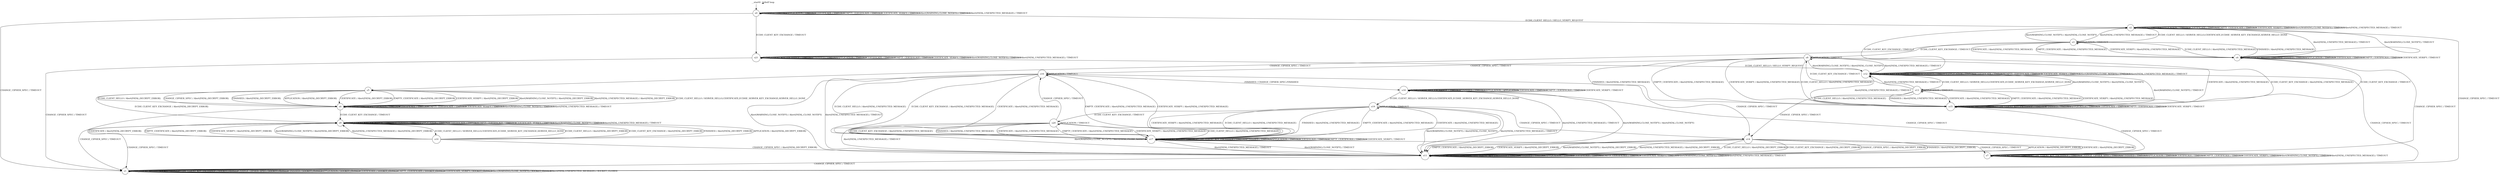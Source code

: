 digraph g {
	graph [name=g];
	s0	[label=s0,
		shape=circle];
	s0 -> s0	[key=0,
		label="FINISHED / TIMEOUT"];
	s0 -> s0	[key=1,
		label="APPLICATION / TIMEOUT"];
	s0 -> s0	[key=2,
		label="CERTIFICATE / TIMEOUT"];
	s0 -> s0	[key=3,
		label="EMPTY_CERTIFICATE / TIMEOUT"];
	s0 -> s0	[key=4,
		label="CERTIFICATE_VERIFY / TIMEOUT"];
	s0 -> s0	[key=5,
		label="Alert(WARNING,CLOSE_NOTIFY) / TIMEOUT"];
	s0 -> s0	[key=6,
		label="Alert(FATAL,UNEXPECTED_MESSAGE) / TIMEOUT"];
	s1	[label=s1,
		shape=circle];
	s0 -> s1	[key=0,
		label="CHANGE_CIPHER_SPEC / TIMEOUT"];
	s2	[label=s2,
		shape=circle];
	s0 -> s2	[key=0,
		label="ECDH_CLIENT_HELLO / HELLO_VERIFY_REQUEST"];
	s21	[label=s21,
		shape=circle];
	s0 -> s21	[key=0,
		label="ECDH_CLIENT_KEY_EXCHANGE / TIMEOUT"];
	s1 -> s1	[key=0,
		label="ECDH_CLIENT_HELLO / SOCKET_CLOSED"];
	s1 -> s1	[key=1,
		label="ECDH_CLIENT_KEY_EXCHANGE / SOCKET_CLOSED"];
	s1 -> s1	[key=2,
		label="CHANGE_CIPHER_SPEC / SOCKET_CLOSED"];
	s1 -> s1	[key=3,
		label="FINISHED / SOCKET_CLOSED"];
	s1 -> s1	[key=4,
		label="APPLICATION / SOCKET_CLOSED"];
	s1 -> s1	[key=5,
		label="CERTIFICATE / SOCKET_CLOSED"];
	s1 -> s1	[key=6,
		label="EMPTY_CERTIFICATE / SOCKET_CLOSED"];
	s1 -> s1	[key=7,
		label="CERTIFICATE_VERIFY / SOCKET_CLOSED"];
	s1 -> s1	[key=8,
		label="Alert(WARNING,CLOSE_NOTIFY) / SOCKET_CLOSED"];
	s1 -> s1	[key=9,
		label="Alert(FATAL,UNEXPECTED_MESSAGE) / SOCKET_CLOSED"];
	s2 -> s1	[key=0,
		label="CHANGE_CIPHER_SPEC / TIMEOUT"];
	s2 -> s2	[key=0,
		label="FINISHED / TIMEOUT"];
	s2 -> s2	[key=1,
		label="APPLICATION / TIMEOUT"];
	s2 -> s2	[key=2,
		label="CERTIFICATE / TIMEOUT"];
	s2 -> s2	[key=3,
		label="EMPTY_CERTIFICATE / TIMEOUT"];
	s2 -> s2	[key=4,
		label="CERTIFICATE_VERIFY / TIMEOUT"];
	s2 -> s2	[key=5,
		label="Alert(WARNING,CLOSE_NOTIFY) / TIMEOUT"];
	s2 -> s2	[key=6,
		label="Alert(FATAL,UNEXPECTED_MESSAGE) / TIMEOUT"];
	s3	[label=s3,
		shape=circle];
	s2 -> s3	[key=0,
		label="ECDH_CLIENT_HELLO / SERVER_HELLO,CERTIFICATE,ECDHE_SERVER_KEY_EXCHANGE,SERVER_HELLO_DONE"];
	s12	[label=s12,
		shape=circle];
	s2 -> s12	[key=0,
		label="ECDH_CLIENT_KEY_EXCHANGE / TIMEOUT"];
	s3 -> s2	[key=0,
		label="Alert(WARNING,CLOSE_NOTIFY) / Alert(FATAL,CLOSE_NOTIFY)"];
	s3 -> s2	[key=1,
		label="Alert(FATAL,UNEXPECTED_MESSAGE) / TIMEOUT"];
	s3 -> s3	[key=0,
		label="APPLICATION / TIMEOUT"];
	s4	[label=s4,
		shape=circle];
	s3 -> s4	[key=0,
		label="ECDH_CLIENT_HELLO / Alert(FATAL,UNEXPECTED_MESSAGE)"];
	s3 -> s4	[key=1,
		label="FINISHED / Alert(FATAL,UNEXPECTED_MESSAGE)"];
	s3 -> s4	[key=2,
		label="CERTIFICATE / Alert(FATAL,UNEXPECTED_MESSAGE)"];
	s3 -> s4	[key=3,
		label="EMPTY_CERTIFICATE / Alert(FATAL,UNEXPECTED_MESSAGE)"];
	s3 -> s4	[key=4,
		label="CERTIFICATE_VERIFY / Alert(FATAL,UNEXPECTED_MESSAGE)"];
	s5	[label=s5,
		shape=circle];
	s3 -> s5	[key=0,
		label="CHANGE_CIPHER_SPEC / TIMEOUT"];
	s8	[label=s8,
		shape=circle];
	s3 -> s8	[key=0,
		label="ECDH_CLIENT_KEY_EXCHANGE / TIMEOUT"];
	s4 -> s2	[key=0,
		label="Alert(WARNING,CLOSE_NOTIFY) / TIMEOUT"];
	s4 -> s2	[key=1,
		label="Alert(FATAL,UNEXPECTED_MESSAGE) / TIMEOUT"];
	s4 -> s4	[key=0,
		label="ECDH_CLIENT_HELLO / TIMEOUT"];
	s4 -> s4	[key=1,
		label="FINISHED / TIMEOUT"];
	s4 -> s4	[key=2,
		label="APPLICATION / TIMEOUT"];
	s4 -> s4	[key=3,
		label="CERTIFICATE / TIMEOUT"];
	s4 -> s4	[key=4,
		label="EMPTY_CERTIFICATE / TIMEOUT"];
	s4 -> s4	[key=5,
		label="CERTIFICATE_VERIFY / TIMEOUT"];
	s7	[label=s7,
		shape=circle];
	s4 -> s7	[key=0,
		label="CHANGE_CIPHER_SPEC / TIMEOUT"];
	s15	[label=s15,
		shape=circle];
	s4 -> s15	[key=0,
		label="ECDH_CLIENT_KEY_EXCHANGE / TIMEOUT"];
	s6	[label=s6,
		shape=circle];
	s5 -> s6	[key=0,
		label="ECDH_CLIENT_HELLO / Alert(FATAL,DECRYPT_ERROR)"];
	s5 -> s6	[key=1,
		label="CHANGE_CIPHER_SPEC / Alert(FATAL,DECRYPT_ERROR)"];
	s5 -> s6	[key=2,
		label="FINISHED / Alert(FATAL,DECRYPT_ERROR)"];
	s5 -> s6	[key=3,
		label="APPLICATION / Alert(FATAL,DECRYPT_ERROR)"];
	s5 -> s6	[key=4,
		label="CERTIFICATE / Alert(FATAL,DECRYPT_ERROR)"];
	s5 -> s6	[key=5,
		label="EMPTY_CERTIFICATE / Alert(FATAL,DECRYPT_ERROR)"];
	s5 -> s6	[key=6,
		label="CERTIFICATE_VERIFY / Alert(FATAL,DECRYPT_ERROR)"];
	s5 -> s6	[key=7,
		label="Alert(WARNING,CLOSE_NOTIFY) / Alert(FATAL,DECRYPT_ERROR)"];
	s5 -> s6	[key=8,
		label="Alert(FATAL,UNEXPECTED_MESSAGE) / Alert(FATAL,DECRYPT_ERROR)"];
	s9	[label=s9,
		shape=circle];
	s5 -> s9	[key=0,
		label="ECDH_CLIENT_KEY_EXCHANGE / Alert(FATAL,DECRYPT_ERROR)"];
	s6 -> s1	[key=0,
		label="CHANGE_CIPHER_SPEC / TIMEOUT"];
	s6 -> s5	[key=0,
		label="ECDH_CLIENT_HELLO / SERVER_HELLO,CERTIFICATE,ECDHE_SERVER_KEY_EXCHANGE,SERVER_HELLO_DONE"];
	s6 -> s6	[key=0,
		label="FINISHED / TIMEOUT"];
	s6 -> s6	[key=1,
		label="APPLICATION / TIMEOUT"];
	s6 -> s6	[key=2,
		label="CERTIFICATE / TIMEOUT"];
	s6 -> s6	[key=3,
		label="EMPTY_CERTIFICATE / TIMEOUT"];
	s6 -> s6	[key=4,
		label="CERTIFICATE_VERIFY / TIMEOUT"];
	s6 -> s6	[key=5,
		label="Alert(WARNING,CLOSE_NOTIFY) / TIMEOUT"];
	s6 -> s6	[key=6,
		label="Alert(FATAL,UNEXPECTED_MESSAGE) / TIMEOUT"];
	s6 -> s9	[key=0,
		label="ECDH_CLIENT_KEY_EXCHANGE / TIMEOUT"];
	s7 -> s7	[key=0,
		label="ECDH_CLIENT_HELLO / TIMEOUT"];
	s7 -> s7	[key=1,
		label="ECDH_CLIENT_KEY_EXCHANGE / TIMEOUT"];
	s7 -> s7	[key=2,
		label="CHANGE_CIPHER_SPEC / TIMEOUT"];
	s7 -> s7	[key=3,
		label="FINISHED / TIMEOUT"];
	s7 -> s7	[key=4,
		label="APPLICATION / TIMEOUT"];
	s7 -> s7	[key=5,
		label="CERTIFICATE / TIMEOUT"];
	s7 -> s7	[key=6,
		label="EMPTY_CERTIFICATE / TIMEOUT"];
	s7 -> s7	[key=7,
		label="CERTIFICATE_VERIFY / TIMEOUT"];
	s7 -> s7	[key=8,
		label="Alert(WARNING,CLOSE_NOTIFY) / TIMEOUT"];
	s7 -> s7	[key=9,
		label="Alert(FATAL,UNEXPECTED_MESSAGE) / TIMEOUT"];
	s8 -> s8	[key=0,
		label="APPLICATION / TIMEOUT"];
	s8 -> s12	[key=0,
		label="Alert(WARNING,CLOSE_NOTIFY) / Alert(FATAL,CLOSE_NOTIFY)"];
	s8 -> s12	[key=1,
		label="Alert(FATAL,UNEXPECTED_MESSAGE) / TIMEOUT"];
	s8 -> s15	[key=0,
		label="ECDH_CLIENT_HELLO / Alert(FATAL,UNEXPECTED_MESSAGE)"];
	s8 -> s15	[key=1,
		label="ECDH_CLIENT_KEY_EXCHANGE / Alert(FATAL,UNEXPECTED_MESSAGE)"];
	s8 -> s15	[key=2,
		label="FINISHED / Alert(FATAL,UNEXPECTED_MESSAGE)"];
	s8 -> s15	[key=3,
		label="CERTIFICATE / Alert(FATAL,UNEXPECTED_MESSAGE)"];
	s8 -> s15	[key=4,
		label="EMPTY_CERTIFICATE / Alert(FATAL,UNEXPECTED_MESSAGE)"];
	s8 -> s15	[key=5,
		label="CERTIFICATE_VERIFY / Alert(FATAL,UNEXPECTED_MESSAGE)"];
	s16	[label=s16,
		shape=circle];
	s8 -> s16	[key=0,
		label="CHANGE_CIPHER_SPEC / TIMEOUT"];
	s9 -> s1	[key=0,
		label="CHANGE_CIPHER_SPEC / TIMEOUT"];
	s9 -> s9	[key=0,
		label="ECDH_CLIENT_KEY_EXCHANGE / TIMEOUT"];
	s9 -> s9	[key=1,
		label="FINISHED / TIMEOUT"];
	s9 -> s9	[key=2,
		label="APPLICATION / TIMEOUT"];
	s9 -> s9	[key=3,
		label="CERTIFICATE / TIMEOUT"];
	s9 -> s9	[key=4,
		label="EMPTY_CERTIFICATE / TIMEOUT"];
	s9 -> s9	[key=5,
		label="CERTIFICATE_VERIFY / TIMEOUT"];
	s9 -> s9	[key=6,
		label="Alert(WARNING,CLOSE_NOTIFY) / TIMEOUT"];
	s9 -> s9	[key=7,
		label="Alert(FATAL,UNEXPECTED_MESSAGE) / TIMEOUT"];
	s10	[label=s10,
		shape=circle];
	s9 -> s10	[key=0,
		label="ECDH_CLIENT_HELLO / SERVER_HELLO,CERTIFICATE,ECDHE_SERVER_KEY_EXCHANGE,SERVER_HELLO_DONE"];
	s10 -> s9	[key=0,
		label="ECDH_CLIENT_HELLO / Alert(FATAL,DECRYPT_ERROR)"];
	s10 -> s9	[key=1,
		label="ECDH_CLIENT_KEY_EXCHANGE / Alert(FATAL,DECRYPT_ERROR)"];
	s10 -> s9	[key=2,
		label="FINISHED / Alert(FATAL,DECRYPT_ERROR)"];
	s10 -> s9	[key=3,
		label="APPLICATION / Alert(FATAL,DECRYPT_ERROR)"];
	s10 -> s9	[key=4,
		label="CERTIFICATE / Alert(FATAL,DECRYPT_ERROR)"];
	s10 -> s9	[key=5,
		label="EMPTY_CERTIFICATE / Alert(FATAL,DECRYPT_ERROR)"];
	s10 -> s9	[key=6,
		label="CERTIFICATE_VERIFY / Alert(FATAL,DECRYPT_ERROR)"];
	s10 -> s9	[key=7,
		label="Alert(WARNING,CLOSE_NOTIFY) / Alert(FATAL,DECRYPT_ERROR)"];
	s10 -> s9	[key=8,
		label="Alert(FATAL,UNEXPECTED_MESSAGE) / Alert(FATAL,DECRYPT_ERROR)"];
	s11	[label=s11,
		shape=circle];
	s10 -> s11	[key=0,
		label="CHANGE_CIPHER_SPEC / Alert(FATAL,DECRYPT_ERROR)"];
	s11 -> s1	[key=0,
		label="CHANGE_CIPHER_SPEC / TIMEOUT"];
	s11 -> s11	[key=0,
		label="ECDH_CLIENT_HELLO / TIMEOUT"];
	s11 -> s11	[key=1,
		label="ECDH_CLIENT_KEY_EXCHANGE / TIMEOUT"];
	s11 -> s11	[key=2,
		label="FINISHED / TIMEOUT"];
	s11 -> s11	[key=3,
		label="APPLICATION / TIMEOUT"];
	s11 -> s11	[key=4,
		label="CERTIFICATE / TIMEOUT"];
	s11 -> s11	[key=5,
		label="EMPTY_CERTIFICATE / TIMEOUT"];
	s11 -> s11	[key=6,
		label="CERTIFICATE_VERIFY / TIMEOUT"];
	s11 -> s11	[key=7,
		label="Alert(WARNING,CLOSE_NOTIFY) / TIMEOUT"];
	s11 -> s11	[key=8,
		label="Alert(FATAL,UNEXPECTED_MESSAGE) / TIMEOUT"];
	s12 -> s1	[key=0,
		label="CHANGE_CIPHER_SPEC / TIMEOUT"];
	s12 -> s12	[key=0,
		label="ECDH_CLIENT_KEY_EXCHANGE / TIMEOUT"];
	s12 -> s12	[key=1,
		label="FINISHED / TIMEOUT"];
	s12 -> s12	[key=2,
		label="APPLICATION / TIMEOUT"];
	s12 -> s12	[key=3,
		label="CERTIFICATE / TIMEOUT"];
	s12 -> s12	[key=4,
		label="EMPTY_CERTIFICATE / TIMEOUT"];
	s12 -> s12	[key=5,
		label="CERTIFICATE_VERIFY / TIMEOUT"];
	s12 -> s12	[key=6,
		label="Alert(WARNING,CLOSE_NOTIFY) / TIMEOUT"];
	s12 -> s12	[key=7,
		label="Alert(FATAL,UNEXPECTED_MESSAGE) / TIMEOUT"];
	s13	[label=s13,
		shape=circle];
	s12 -> s13	[key=0,
		label="ECDH_CLIENT_HELLO / SERVER_HELLO,CERTIFICATE,ECDHE_SERVER_KEY_EXCHANGE,SERVER_HELLO_DONE"];
	s13 -> s8	[key=0,
		label="ECDH_CLIENT_KEY_EXCHANGE / TIMEOUT"];
	s13 -> s12	[key=0,
		label="Alert(WARNING,CLOSE_NOTIFY) / Alert(FATAL,CLOSE_NOTIFY)"];
	s13 -> s12	[key=1,
		label="Alert(FATAL,UNEXPECTED_MESSAGE) / TIMEOUT"];
	s13 -> s13	[key=0,
		label="APPLICATION / TIMEOUT"];
	s14	[label=s14,
		shape=circle];
	s13 -> s14	[key=0,
		label="CHANGE_CIPHER_SPEC / TIMEOUT"];
	s13 -> s15	[key=0,
		label="ECDH_CLIENT_HELLO / Alert(FATAL,UNEXPECTED_MESSAGE)"];
	s13 -> s15	[key=1,
		label="FINISHED / Alert(FATAL,UNEXPECTED_MESSAGE)"];
	s13 -> s15	[key=2,
		label="CERTIFICATE / Alert(FATAL,UNEXPECTED_MESSAGE)"];
	s13 -> s15	[key=3,
		label="EMPTY_CERTIFICATE / Alert(FATAL,UNEXPECTED_MESSAGE)"];
	s13 -> s15	[key=4,
		label="CERTIFICATE_VERIFY / Alert(FATAL,UNEXPECTED_MESSAGE)"];
	s14 -> s11	[key=0,
		label="ECDH_CLIENT_HELLO / Alert(FATAL,DECRYPT_ERROR)"];
	s14 -> s11	[key=1,
		label="ECDH_CLIENT_KEY_EXCHANGE / Alert(FATAL,DECRYPT_ERROR)"];
	s14 -> s11	[key=2,
		label="CHANGE_CIPHER_SPEC / Alert(FATAL,DECRYPT_ERROR)"];
	s14 -> s11	[key=3,
		label="FINISHED / Alert(FATAL,DECRYPT_ERROR)"];
	s14 -> s11	[key=4,
		label="APPLICATION / Alert(FATAL,DECRYPT_ERROR)"];
	s14 -> s11	[key=5,
		label="CERTIFICATE / Alert(FATAL,DECRYPT_ERROR)"];
	s14 -> s11	[key=6,
		label="EMPTY_CERTIFICATE / Alert(FATAL,DECRYPT_ERROR)"];
	s14 -> s11	[key=7,
		label="CERTIFICATE_VERIFY / Alert(FATAL,DECRYPT_ERROR)"];
	s14 -> s11	[key=8,
		label="Alert(WARNING,CLOSE_NOTIFY) / Alert(FATAL,DECRYPT_ERROR)"];
	s14 -> s11	[key=9,
		label="Alert(FATAL,UNEXPECTED_MESSAGE) / Alert(FATAL,DECRYPT_ERROR)"];
	s15 -> s7	[key=0,
		label="CHANGE_CIPHER_SPEC / TIMEOUT"];
	s15 -> s12	[key=0,
		label="Alert(WARNING,CLOSE_NOTIFY) / TIMEOUT"];
	s15 -> s12	[key=1,
		label="Alert(FATAL,UNEXPECTED_MESSAGE) / TIMEOUT"];
	s15 -> s15	[key=0,
		label="ECDH_CLIENT_HELLO / TIMEOUT"];
	s15 -> s15	[key=1,
		label="ECDH_CLIENT_KEY_EXCHANGE / TIMEOUT"];
	s15 -> s15	[key=2,
		label="FINISHED / TIMEOUT"];
	s15 -> s15	[key=3,
		label="APPLICATION / TIMEOUT"];
	s15 -> s15	[key=4,
		label="CERTIFICATE / TIMEOUT"];
	s15 -> s15	[key=5,
		label="EMPTY_CERTIFICATE / TIMEOUT"];
	s15 -> s15	[key=6,
		label="CERTIFICATE_VERIFY / TIMEOUT"];
	s16 -> s11	[key=0,
		label="Alert(WARNING,CLOSE_NOTIFY) / Alert(FATAL,CLOSE_NOTIFY)"];
	s16 -> s11	[key=1,
		label="Alert(FATAL,UNEXPECTED_MESSAGE) / TIMEOUT"];
	s16 -> s14	[key=0,
		label="CHANGE_CIPHER_SPEC / TIMEOUT"];
	s16 -> s16	[key=0,
		label="APPLICATION / TIMEOUT"];
	s17	[label=s17,
		shape=circle];
	s16 -> s17	[key=0,
		label="ECDH_CLIENT_HELLO / Alert(FATAL,UNEXPECTED_MESSAGE)"];
	s16 -> s17	[key=1,
		label="ECDH_CLIENT_KEY_EXCHANGE / Alert(FATAL,UNEXPECTED_MESSAGE)"];
	s16 -> s17	[key=2,
		label="CERTIFICATE / Alert(FATAL,UNEXPECTED_MESSAGE)"];
	s16 -> s17	[key=3,
		label="EMPTY_CERTIFICATE / Alert(FATAL,UNEXPECTED_MESSAGE)"];
	s16 -> s17	[key=4,
		label="CERTIFICATE_VERIFY / Alert(FATAL,UNEXPECTED_MESSAGE)"];
	s18	[label=s18,
		shape=circle];
	s16 -> s18	[key=0,
		label="FINISHED / CHANGE_CIPHER_SPEC,FINISHED"];
	s17 -> s7	[key=0,
		label="CHANGE_CIPHER_SPEC / TIMEOUT"];
	s17 -> s11	[key=0,
		label="Alert(WARNING,CLOSE_NOTIFY) / TIMEOUT"];
	s17 -> s11	[key=1,
		label="Alert(FATAL,UNEXPECTED_MESSAGE) / TIMEOUT"];
	s17 -> s17	[key=0,
		label="ECDH_CLIENT_HELLO / TIMEOUT"];
	s17 -> s17	[key=1,
		label="ECDH_CLIENT_KEY_EXCHANGE / TIMEOUT"];
	s17 -> s17	[key=2,
		label="FINISHED / TIMEOUT"];
	s17 -> s17	[key=3,
		label="APPLICATION / TIMEOUT"];
	s17 -> s17	[key=4,
		label="CERTIFICATE / TIMEOUT"];
	s17 -> s17	[key=5,
		label="EMPTY_CERTIFICATE / TIMEOUT"];
	s17 -> s17	[key=6,
		label="CERTIFICATE_VERIFY / TIMEOUT"];
	s18 -> s7	[key=0,
		label="CHANGE_CIPHER_SPEC / TIMEOUT"];
	s18 -> s11	[key=0,
		label="Alert(WARNING,CLOSE_NOTIFY) / Alert(FATAL,CLOSE_NOTIFY)"];
	s18 -> s11	[key=1,
		label="Alert(FATAL,UNEXPECTED_MESSAGE) / TIMEOUT"];
	s18 -> s18	[key=0,
		label="ECDH_CLIENT_KEY_EXCHANGE / TIMEOUT"];
	s18 -> s18	[key=1,
		label="FINISHED / TIMEOUT"];
	s18 -> s18	[key=2,
		label="APPLICATION / APPLICATION"];
	s18 -> s18	[key=3,
		label="CERTIFICATE / TIMEOUT"];
	s18 -> s18	[key=4,
		label="EMPTY_CERTIFICATE / TIMEOUT"];
	s18 -> s18	[key=5,
		label="CERTIFICATE_VERIFY / TIMEOUT"];
	s19	[label=s19,
		shape=circle];
	s18 -> s19	[key=0,
		label="ECDH_CLIENT_HELLO / SERVER_HELLO,CERTIFICATE,ECDHE_SERVER_KEY_EXCHANGE,SERVER_HELLO_DONE"];
	s19 -> s11	[key=0,
		label="Alert(WARNING,CLOSE_NOTIFY) / Alert(FATAL,CLOSE_NOTIFY)"];
	s19 -> s11	[key=1,
		label="Alert(FATAL,UNEXPECTED_MESSAGE) / TIMEOUT"];
	s19 -> s14	[key=0,
		label="CHANGE_CIPHER_SPEC / TIMEOUT"];
	s19 -> s17	[key=0,
		label="ECDH_CLIENT_HELLO / Alert(FATAL,UNEXPECTED_MESSAGE)"];
	s19 -> s17	[key=1,
		label="FINISHED / Alert(FATAL,UNEXPECTED_MESSAGE)"];
	s19 -> s17	[key=2,
		label="CERTIFICATE / Alert(FATAL,UNEXPECTED_MESSAGE)"];
	s19 -> s17	[key=3,
		label="EMPTY_CERTIFICATE / Alert(FATAL,UNEXPECTED_MESSAGE)"];
	s19 -> s17	[key=4,
		label="CERTIFICATE_VERIFY / Alert(FATAL,UNEXPECTED_MESSAGE)"];
	s19 -> s19	[key=0,
		label="APPLICATION / TIMEOUT"];
	s20	[label=s20,
		shape=circle];
	s19 -> s20	[key=0,
		label="ECDH_CLIENT_KEY_EXCHANGE / TIMEOUT"];
	s20 -> s11	[key=0,
		label="Alert(WARNING,CLOSE_NOTIFY) / Alert(FATAL,CLOSE_NOTIFY)"];
	s20 -> s11	[key=1,
		label="Alert(FATAL,UNEXPECTED_MESSAGE) / TIMEOUT"];
	s20 -> s16	[key=0,
		label="CHANGE_CIPHER_SPEC / TIMEOUT"];
	s20 -> s17	[key=0,
		label="ECDH_CLIENT_HELLO / Alert(FATAL,UNEXPECTED_MESSAGE)"];
	s20 -> s17	[key=1,
		label="ECDH_CLIENT_KEY_EXCHANGE / Alert(FATAL,UNEXPECTED_MESSAGE)"];
	s20 -> s17	[key=2,
		label="FINISHED / Alert(FATAL,UNEXPECTED_MESSAGE)"];
	s20 -> s17	[key=3,
		label="CERTIFICATE / Alert(FATAL,UNEXPECTED_MESSAGE)"];
	s20 -> s17	[key=4,
		label="EMPTY_CERTIFICATE / Alert(FATAL,UNEXPECTED_MESSAGE)"];
	s20 -> s17	[key=5,
		label="CERTIFICATE_VERIFY / Alert(FATAL,UNEXPECTED_MESSAGE)"];
	s20 -> s20	[key=0,
		label="APPLICATION / TIMEOUT"];
	s21 -> s1	[key=0,
		label="CHANGE_CIPHER_SPEC / TIMEOUT"];
	s21 -> s12	[key=0,
		label="ECDH_CLIENT_HELLO / HELLO_VERIFY_REQUEST"];
	s21 -> s21	[key=0,
		label="ECDH_CLIENT_KEY_EXCHANGE / TIMEOUT"];
	s21 -> s21	[key=1,
		label="FINISHED / TIMEOUT"];
	s21 -> s21	[key=2,
		label="APPLICATION / TIMEOUT"];
	s21 -> s21	[key=3,
		label="CERTIFICATE / TIMEOUT"];
	s21 -> s21	[key=4,
		label="EMPTY_CERTIFICATE / TIMEOUT"];
	s21 -> s21	[key=5,
		label="CERTIFICATE_VERIFY / TIMEOUT"];
	s21 -> s21	[key=6,
		label="Alert(WARNING,CLOSE_NOTIFY) / TIMEOUT"];
	s21 -> s21	[key=7,
		label="Alert(FATAL,UNEXPECTED_MESSAGE) / TIMEOUT"];
	__start0	[height=0,
		shape=none,
		width=0];
	__start0 -> s0	[key=0];
	__start0 -> __start0	[key=0,
		label="Self loop"];
}
